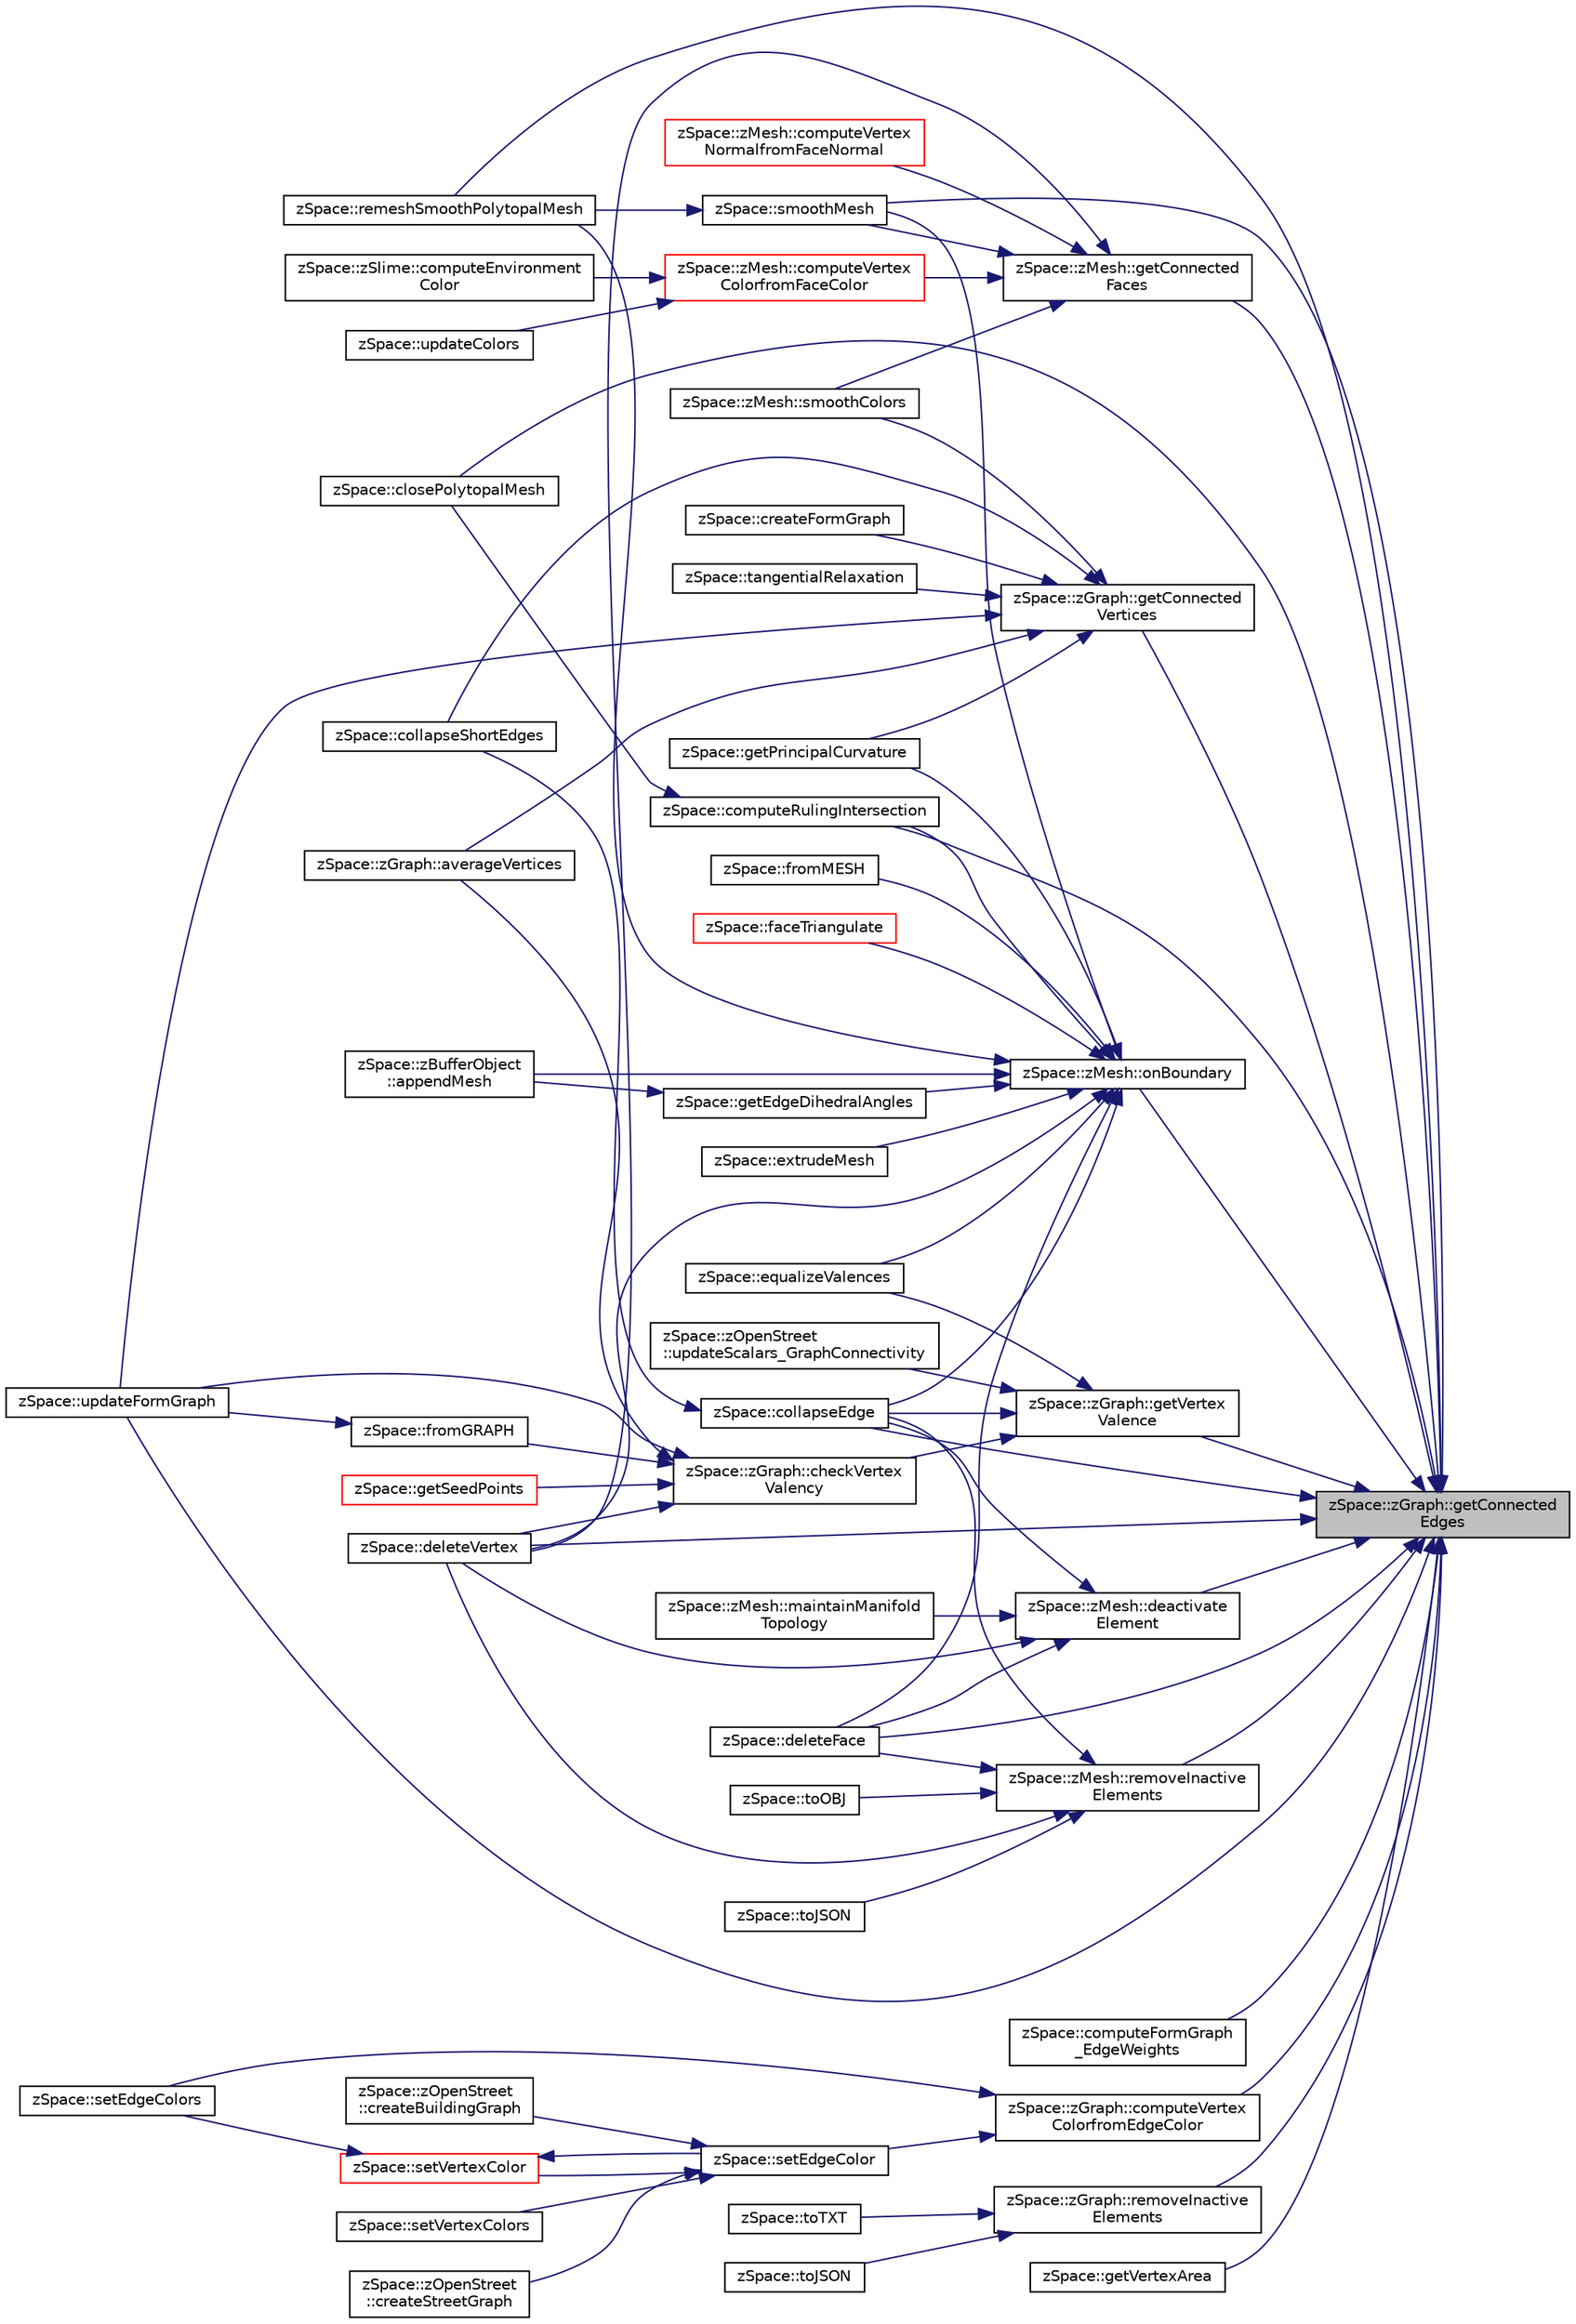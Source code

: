 digraph "zSpace::zGraph::getConnectedEdges"
{
 // LATEX_PDF_SIZE
  edge [fontname="Helvetica",fontsize="10",labelfontname="Helvetica",labelfontsize="10"];
  node [fontname="Helvetica",fontsize="10",shape=record];
  rankdir="RL";
  Node183 [label="zSpace::zGraph::getConnected\lEdges",height=0.2,width=0.4,color="black", fillcolor="grey75", style="filled", fontcolor="black",tooltip="This method gets the edges connected to input zVertex or zEdge."];
  Node183 -> Node184 [dir="back",color="midnightblue",fontsize="10",style="solid",fontname="Helvetica"];
  Node184 [label="zSpace::remeshSmoothPolytopalMesh",height=0.2,width=0.4,color="black", fillcolor="white", style="filled",URL="$group__z_polytopal.html#ga5dd7e372cf8287c0434778b2e58d41f1",tooltip="This method remeshes the smoothed polytopal mesh to have rulings in ony one direction."];
  Node183 -> Node185 [dir="back",color="midnightblue",fontsize="10",style="solid",fontname="Helvetica"];
  Node185 [label="zSpace::computeRulingIntersection",height=0.2,width=0.4,color="black", fillcolor="white", style="filled",URL="$group__z_polytopal.html#gaa5323f4fa138b179b6e1d7a49007cfa4",tooltip="This method computes the ruling intersetions."];
  Node185 -> Node186 [dir="back",color="midnightblue",fontsize="10",style="solid",fontname="Helvetica"];
  Node186 [label="zSpace::closePolytopalMesh",height=0.2,width=0.4,color="black", fillcolor="white", style="filled",URL="$group__z_polytopal.html#gae190027ab219b334781def349d7b08fb",tooltip="This method closes the smooth polytopal mesh."];
  Node183 -> Node186 [dir="back",color="midnightblue",fontsize="10",style="solid",fontname="Helvetica"];
  Node183 -> Node187 [dir="back",color="midnightblue",fontsize="10",style="solid",fontname="Helvetica"];
  Node187 [label="zSpace::computeFormGraph\l_EdgeWeights",height=0.2,width=0.4,color="black", fillcolor="white", style="filled",URL="$group__z_polytopal.html#ga99afc82e0233ac5ab8729972e84b4d31",tooltip="This method computes the form graph edge weights based on the force volume mesh face areas."];
  Node183 -> Node188 [dir="back",color="midnightblue",fontsize="10",style="solid",fontname="Helvetica"];
  Node188 [label="zSpace::updateFormGraph",height=0.2,width=0.4,color="black", fillcolor="white", style="filled",URL="$group__z_polytopal.html#ga4e6850be5b5333e95b01d524d2a51d79",tooltip="This method updates the form diagram."];
  Node183 -> Node189 [dir="back",color="midnightblue",fontsize="10",style="solid",fontname="Helvetica"];
  Node189 [label="zSpace::zGraph::getConnected\lVertices",height=0.2,width=0.4,color="black", fillcolor="white", style="filled",URL="$classz_space_1_1z_graph.html#a75a017ecad7ec54a9fdc207b163a0972",tooltip="This method gets the vertices connected to input zVertex."];
  Node189 -> Node190 [dir="back",color="midnightblue",fontsize="10",style="solid",fontname="Helvetica"];
  Node190 [label="zSpace::createFormGraph",height=0.2,width=0.4,color="black", fillcolor="white", style="filled",URL="$group__z_polytopal.html#gaf287517e616400c266239e2aa3562b3e",tooltip="This method creates the center line graph based on the input volume meshes."];
  Node189 -> Node188 [dir="back",color="midnightblue",fontsize="10",style="solid",fontname="Helvetica"];
  Node189 -> Node191 [dir="back",color="midnightblue",fontsize="10",style="solid",fontname="Helvetica"];
  Node191 [label="zSpace::zGraph::averageVertices",height=0.2,width=0.4,color="black", fillcolor="white", style="filled",URL="$classz_space_1_1z_graph.html#accb333667ce5e961ceea4148a6c1791f",tooltip="This method averages the positions of vertex except for the ones on the boundary."];
  Node189 -> Node192 [dir="back",color="midnightblue",fontsize="10",style="solid",fontname="Helvetica"];
  Node192 [label="zSpace::zMesh::smoothColors",height=0.2,width=0.4,color="black", fillcolor="white", style="filled",URL="$classz_space_1_1z_mesh.html#a63e68abd857c24a63ad06d426b112d11",tooltip="This method smoothens the color attributes."];
  Node189 -> Node193 [dir="back",color="midnightblue",fontsize="10",style="solid",fontname="Helvetica"];
  Node193 [label="zSpace::collapseShortEdges",height=0.2,width=0.4,color="black", fillcolor="white", style="filled",URL="$group__z_mesh_modifiers.html#ga14350e97740cec4f835125fb286fc071",tooltip="This method collapses an edge shorter than the given minimum edge length value if the collapsing does..."];
  Node189 -> Node194 [dir="back",color="midnightblue",fontsize="10",style="solid",fontname="Helvetica"];
  Node194 [label="zSpace::tangentialRelaxation",height=0.2,width=0.4,color="black", fillcolor="white", style="filled",URL="$group__z_mesh_modifiers.html#gae42402c3129540241452c44109dcd068",tooltip="This method applies an iterative smoothing to the mesh by moving the vertex but constrained to its ta..."];
  Node189 -> Node195 [dir="back",color="midnightblue",fontsize="10",style="solid",fontname="Helvetica"];
  Node195 [label="zSpace::getPrincipalCurvature",height=0.2,width=0.4,color="black", fillcolor="white", style="filled",URL="$group__z_mesh_utilities.html#ga1e60d7d324e3a491f9e60060fa3258e2",tooltip="This method computes the local curvature of the mesh vertices."];
  Node183 -> Node196 [dir="back",color="midnightblue",fontsize="10",style="solid",fontname="Helvetica"];
  Node196 [label="zSpace::zGraph::getVertex\lValence",height=0.2,width=0.4,color="black", fillcolor="white", style="filled",URL="$classz_space_1_1z_graph.html#aa5b1403b1a2992d1c8a39f76dea393e3",tooltip="This method calculate the valency of the input zVertex."];
  Node196 -> Node197 [dir="back",color="midnightblue",fontsize="10",style="solid",fontname="Helvetica"];
  Node197 [label="zSpace::zOpenStreet\l::updateScalars_GraphConnectivity",height=0.2,width=0.4,color="black", fillcolor="white", style="filled",URL="$classz_space_1_1z_open_street.html#a832d06aa1ecf8fed5e82b6447a0cf278",tooltip="This method updates the scalars in the scalar field based on input graph connectivity."];
  Node196 -> Node198 [dir="back",color="midnightblue",fontsize="10",style="solid",fontname="Helvetica"];
  Node198 [label="zSpace::zGraph::checkVertex\lValency",height=0.2,width=0.4,color="black", fillcolor="white", style="filled",URL="$classz_space_1_1z_graph.html#a9e23625758374dac9bf02ac15961dfa2",tooltip="This method determines if input zVertex valency is equal to the input valence number."];
  Node198 -> Node188 [dir="back",color="midnightblue",fontsize="10",style="solid",fontname="Helvetica"];
  Node198 -> Node199 [dir="back",color="midnightblue",fontsize="10",style="solid",fontname="Helvetica"];
  Node199 [label="zSpace::getSeedPoints",height=0.2,width=0.4,color="red", fillcolor="white", style="filled",URL="$group__z_stream_lines2_d.html#ga0e134353ee94a16509a6a41f8aef3d69",tooltip="This method computes the seed points."];
  Node198 -> Node191 [dir="back",color="midnightblue",fontsize="10",style="solid",fontname="Helvetica"];
  Node198 -> Node201 [dir="back",color="midnightblue",fontsize="10",style="solid",fontname="Helvetica"];
  Node201 [label="zSpace::deleteVertex",height=0.2,width=0.4,color="black", fillcolor="white", style="filled",URL="$group__z_mesh_modifiers.html#ga20644ac4933b8ae055b0eb47a9df8420",tooltip="This method deletes the mesh vertex given by the input vertex index."];
  Node198 -> Node202 [dir="back",color="midnightblue",fontsize="10",style="solid",fontname="Helvetica"];
  Node202 [label="zSpace::fromGRAPH",height=0.2,width=0.4,color="black", fillcolor="white", style="filled",URL="$group__z_i_o___dynamics.html#ga96ee1fee284e64fb449cef68c4216aba",tooltip="This method creates a container of particles with the positions initiaised at the graph vertex positi..."];
  Node202 -> Node188 [dir="back",color="midnightblue",fontsize="10",style="solid",fontname="Helvetica"];
  Node196 -> Node203 [dir="back",color="midnightblue",fontsize="10",style="solid",fontname="Helvetica"];
  Node203 [label="zSpace::collapseEdge",height=0.2,width=0.4,color="black", fillcolor="white", style="filled",URL="$group__z_mesh_modifiers.html#ga77533a4e95924fa8c030ba013eef1ec6",tooltip="This method collapses an edge into a vertex."];
  Node203 -> Node193 [dir="back",color="midnightblue",fontsize="10",style="solid",fontname="Helvetica"];
  Node196 -> Node204 [dir="back",color="midnightblue",fontsize="10",style="solid",fontname="Helvetica"];
  Node204 [label="zSpace::equalizeValences",height=0.2,width=0.4,color="black", fillcolor="white", style="filled",URL="$group__z_mesh_modifiers.html#ga50d27f458f57c4f90fa9242b05ded2d2",tooltip="This method equalizes the vertex valences by flipping edges of the input triangulated mesh...."];
  Node183 -> Node205 [dir="back",color="midnightblue",fontsize="10",style="solid",fontname="Helvetica"];
  Node205 [label="zSpace::zGraph::computeVertex\lColorfromEdgeColor",height=0.2,width=0.4,color="black", fillcolor="white", style="filled",URL="$classz_space_1_1z_graph.html#a654f5d383500ccf87c9c7f87bc8301c4",tooltip="This method computes the vertex colors based on the face colors."];
  Node205 -> Node206 [dir="back",color="midnightblue",fontsize="10",style="solid",fontname="Helvetica"];
  Node206 [label="zSpace::setEdgeColor",height=0.2,width=0.4,color="black", fillcolor="white", style="filled",URL="$group__z_graph_utilities.html#ga2ef9ee7a2c33012bc55bc2592fa6ffdb",tooltip="This method sets edge color of all the edges to the input color."];
  Node206 -> Node207 [dir="back",color="midnightblue",fontsize="10",style="solid",fontname="Helvetica"];
  Node207 [label="zSpace::zOpenStreet\l::createStreetGraph",height=0.2,width=0.4,color="black", fillcolor="white", style="filled",URL="$classz_space_1_1z_open_street.html#a904bd1ba411b9cc0b439f06c409386b9",tooltip="This method creates the street graph from the OSM data."];
  Node206 -> Node208 [dir="back",color="midnightblue",fontsize="10",style="solid",fontname="Helvetica"];
  Node208 [label="zSpace::zOpenStreet\l::createBuildingGraph",height=0.2,width=0.4,color="black", fillcolor="white", style="filled",URL="$classz_space_1_1z_open_street.html#a1c815f333ca41c75227a60c76db85884",tooltip="This method creates the building graph from the OSM data."];
  Node206 -> Node209 [dir="back",color="midnightblue",fontsize="10",style="solid",fontname="Helvetica"];
  Node209 [label="zSpace::setVertexColor",height=0.2,width=0.4,color="red", fillcolor="white", style="filled",URL="$group__z_graph_utilities.html#ga7cd47e65d56a0587e3ca4babd1c233e3",tooltip="This method sets vertex color of all the vertices to the input color."];
  Node209 -> Node206 [dir="back",color="midnightblue",fontsize="10",style="solid",fontname="Helvetica"];
  Node209 -> Node210 [dir="back",color="midnightblue",fontsize="10",style="solid",fontname="Helvetica"];
  Node210 [label="zSpace::setEdgeColors",height=0.2,width=0.4,color="black", fillcolor="white", style="filled",URL="$group__z_graph_utilities.html#ga3aa9b12c327be41d5cd6400e8a64aa4d",tooltip="This method sets edge color of all the vertices with the input color contatiner."];
  Node206 -> Node215 [dir="back",color="midnightblue",fontsize="10",style="solid",fontname="Helvetica"];
  Node215 [label="zSpace::setVertexColors",height=0.2,width=0.4,color="black", fillcolor="white", style="filled",URL="$group__z_graph_utilities.html#gaa088392382ec3b36cc77066a4392349c",tooltip="This method sets vertex color of all the vertices with the input color contatiner."];
  Node205 -> Node210 [dir="back",color="midnightblue",fontsize="10",style="solid",fontname="Helvetica"];
  Node183 -> Node216 [dir="back",color="midnightblue",fontsize="10",style="solid",fontname="Helvetica"];
  Node216 [label="zSpace::zGraph::removeInactive\lElements",height=0.2,width=0.4,color="black", fillcolor="white", style="filled",URL="$classz_space_1_1z_graph.html#afdd947e992fda2487ef6a5a3487d9e6b",tooltip="This method removes inactive elements from the array connected with the input type."];
  Node216 -> Node217 [dir="back",color="midnightblue",fontsize="10",style="solid",fontname="Helvetica"];
  Node217 [label="zSpace::toTXT",height=0.2,width=0.4,color="black", fillcolor="white", style="filled",URL="$group__z_i_o___graph.html#ga6578d361dabd565a48e2093a80e6f8b6",tooltip="This method exports zGraph to a TXT file format."];
  Node216 -> Node218 [dir="back",color="midnightblue",fontsize="10",style="solid",fontname="Helvetica"];
  Node218 [label="zSpace::toJSON",height=0.2,width=0.4,color="black", fillcolor="white", style="filled",URL="$group__z_i_o___graph.html#gac49cfef1063731952f6decc21775c747",tooltip="This method exports zGraph to a JSON file format using JSON Modern Library."];
  Node183 -> Node219 [dir="back",color="midnightblue",fontsize="10",style="solid",fontname="Helvetica"];
  Node219 [label="zSpace::zMesh::getConnected\lFaces",height=0.2,width=0.4,color="black", fillcolor="white", style="filled",URL="$classz_space_1_1z_mesh.html#af37006a17bd4e6945860281a4cbef861",tooltip="This method gets the faces connected to input zVertex or zFace."];
  Node219 -> Node220 [dir="back",color="midnightblue",fontsize="10",style="solid",fontname="Helvetica"];
  Node220 [label="zSpace::zMesh::computeVertex\lColorfromFaceColor",height=0.2,width=0.4,color="red", fillcolor="white", style="filled",URL="$classz_space_1_1z_mesh.html#ae519ccec31ffee9fa16596724e04130c",tooltip="This method computes the vertex colors based on the face colors."];
  Node220 -> Node221 [dir="back",color="midnightblue",fontsize="10",style="solid",fontname="Helvetica"];
  Node221 [label="zSpace::zSlime::computeEnvironment\lColor",height=0.2,width=0.4,color="black", fillcolor="white", style="filled",URL="$classz_space_1_1z_slime.html#ade21722b5fa86c56ba25f733e060c79f",tooltip="This method computes the color value of each cell in the environment based on chemical A or agent occ..."];
  Node220 -> Node222 [dir="back",color="midnightblue",fontsize="10",style="solid",fontname="Helvetica"];
  Node222 [label="zSpace::updateColors",height=0.2,width=0.4,color="black", fillcolor="white", style="filled",URL="$group__z_field2_d_utilities.html#ga2b8f595bd1fccaa3086c7d841f3137c7",tooltip="This method updates the color values of the field mesh based on the scalar values...."];
  Node219 -> Node192 [dir="back",color="midnightblue",fontsize="10",style="solid",fontname="Helvetica"];
  Node219 -> Node224 [dir="back",color="midnightblue",fontsize="10",style="solid",fontname="Helvetica"];
  Node224 [label="zSpace::zMesh::computeVertex\lNormalfromFaceNormal",height=0.2,width=0.4,color="red", fillcolor="white", style="filled",URL="$classz_space_1_1z_mesh.html#ac27b3838590a838a11243e4fd6ad0b6d",tooltip="This method computes the vertex normals based on the face normals."];
  Node219 -> Node201 [dir="back",color="midnightblue",fontsize="10",style="solid",fontname="Helvetica"];
  Node219 -> Node232 [dir="back",color="midnightblue",fontsize="10",style="solid",fontname="Helvetica"];
  Node232 [label="zSpace::smoothMesh",height=0.2,width=0.4,color="black", fillcolor="white", style="filled",URL="$group__z_mesh_modifiers.html#ga41f9be96453c21ac7b33b2991c284775",tooltip="This method applies Catmull-Clark subdivision to the mesh."];
  Node232 -> Node184 [dir="back",color="midnightblue",fontsize="10",style="solid",fontname="Helvetica"];
  Node183 -> Node240 [dir="back",color="midnightblue",fontsize="10",style="solid",fontname="Helvetica"];
  Node240 [label="zSpace::zMesh::onBoundary",height=0.2,width=0.4,color="black", fillcolor="white", style="filled",URL="$classz_space_1_1z_mesh.html#aca5218f8a8b5c5f1cde25440d08c57d6",tooltip="This method determines if input zVertex or zEdge or zFace is on the boundary."];
  Node240 -> Node184 [dir="back",color="midnightblue",fontsize="10",style="solid",fontname="Helvetica"];
  Node240 -> Node185 [dir="back",color="midnightblue",fontsize="10",style="solid",fontname="Helvetica"];
  Node240 -> Node235 [dir="back",color="midnightblue",fontsize="10",style="solid",fontname="Helvetica"];
  Node235 [label="zSpace::zBufferObject\l::appendMesh",height=0.2,width=0.4,color="black", fillcolor="white", style="filled",URL="$classz_space_1_1z_buffer_object.html#ac5e8e4b2d6a21dbf4e59ed55a8b8bc58",tooltip="This method appends zMesh to the buffer."];
  Node240 -> Node227 [dir="back",color="midnightblue",fontsize="10",style="solid",fontname="Helvetica"];
  Node227 [label="zSpace::faceTriangulate",height=0.2,width=0.4,color="red", fillcolor="white", style="filled",URL="$group__z_mesh_modifiers.html#ga436ab6f006de6e8dcd08c030fed4feb1",tooltip="This method triangulates the input face of the mesh."];
  Node240 -> Node201 [dir="back",color="midnightblue",fontsize="10",style="solid",fontname="Helvetica"];
  Node240 -> Node241 [dir="back",color="midnightblue",fontsize="10",style="solid",fontname="Helvetica"];
  Node241 [label="zSpace::deleteFace",height=0.2,width=0.4,color="black", fillcolor="white", style="filled",URL="$group__z_mesh_modifiers.html#ga24ab0fcd418ba91e387838fdc4711787",tooltip="This method deletes the mesh face given by the input face index."];
  Node240 -> Node203 [dir="back",color="midnightblue",fontsize="10",style="solid",fontname="Helvetica"];
  Node240 -> Node232 [dir="back",color="midnightblue",fontsize="10",style="solid",fontname="Helvetica"];
  Node240 -> Node204 [dir="back",color="midnightblue",fontsize="10",style="solid",fontname="Helvetica"];
  Node240 -> Node195 [dir="back",color="midnightblue",fontsize="10",style="solid",fontname="Helvetica"];
  Node240 -> Node234 [dir="back",color="midnightblue",fontsize="10",style="solid",fontname="Helvetica"];
  Node234 [label="zSpace::getEdgeDihedralAngles",height=0.2,width=0.4,color="black", fillcolor="white", style="filled",URL="$group__z_mesh_utilities.html#gaf531920d8d86c1c508bec8c71d5d9954",tooltip="This method computes the dihedral angle per edge of zMesh."];
  Node234 -> Node235 [dir="back",color="midnightblue",fontsize="10",style="solid",fontname="Helvetica"];
  Node240 -> Node237 [dir="back",color="midnightblue",fontsize="10",style="solid",fontname="Helvetica"];
  Node237 [label="zSpace::extrudeMesh",height=0.2,width=0.4,color="black", fillcolor="white", style="filled",URL="$group__z_mesh_utilities.html#ga6f2ce938aa8bb72d5b4649115d76d9c8",tooltip="This method returns an extruded mesh from the input mesh."];
  Node240 -> Node242 [dir="back",color="midnightblue",fontsize="10",style="solid",fontname="Helvetica"];
  Node242 [label="zSpace::fromMESH",height=0.2,width=0.4,color="black", fillcolor="white", style="filled",URL="$group__z_i_o___dynamics.html#ga66f0a6b42802025ef65086160d5f85dd",tooltip="This method creates a container of particles with the positions initiaised at the mesh vertex positio..."];
  Node183 -> Node243 [dir="back",color="midnightblue",fontsize="10",style="solid",fontname="Helvetica"];
  Node243 [label="zSpace::zMesh::deactivate\lElement",height=0.2,width=0.4,color="black", fillcolor="white", style="filled",URL="$classz_space_1_1z_mesh.html#aea35829fdb54f511f93cef10c85da66c",tooltip="This method deactivates the input elements from the array connected with the input type."];
  Node243 -> Node244 [dir="back",color="midnightblue",fontsize="10",style="solid",fontname="Helvetica"];
  Node244 [label="zSpace::zMesh::maintainManifold\lTopology",height=0.2,width=0.4,color="black", fillcolor="white", style="filled",URL="$classz_space_1_1z_mesh.html#ae66609043bee62d706443ac5dc47304f",tooltip="This method cleans up the mesh to maintain manifolod topology."];
  Node243 -> Node201 [dir="back",color="midnightblue",fontsize="10",style="solid",fontname="Helvetica"];
  Node243 -> Node241 [dir="back",color="midnightblue",fontsize="10",style="solid",fontname="Helvetica"];
  Node243 -> Node203 [dir="back",color="midnightblue",fontsize="10",style="solid",fontname="Helvetica"];
  Node183 -> Node245 [dir="back",color="midnightblue",fontsize="10",style="solid",fontname="Helvetica"];
  Node245 [label="zSpace::zMesh::removeInactive\lElements",height=0.2,width=0.4,color="black", fillcolor="white", style="filled",URL="$classz_space_1_1z_mesh.html#ab21d59eecb169921b427a7e766d47aa5",tooltip="This method removes inactive elements from the array connected with the input type."];
  Node245 -> Node201 [dir="back",color="midnightblue",fontsize="10",style="solid",fontname="Helvetica"];
  Node245 -> Node241 [dir="back",color="midnightblue",fontsize="10",style="solid",fontname="Helvetica"];
  Node245 -> Node203 [dir="back",color="midnightblue",fontsize="10",style="solid",fontname="Helvetica"];
  Node245 -> Node246 [dir="back",color="midnightblue",fontsize="10",style="solid",fontname="Helvetica"];
  Node246 [label="zSpace::toOBJ",height=0.2,width=0.4,color="black", fillcolor="white", style="filled",URL="$group__z_i_o___mesh.html#ga56d1123fee7864f1a5da2f740b9e589d",tooltip="This method exports zMesh as an OBJ file."];
  Node245 -> Node247 [dir="back",color="midnightblue",fontsize="10",style="solid",fontname="Helvetica"];
  Node247 [label="zSpace::toJSON",height=0.2,width=0.4,color="black", fillcolor="white", style="filled",URL="$group__z_i_o___mesh.html#ga6fccda275363a86353d2750673122d6f",tooltip="This method exports zMesh to a JSON file format using JSON Modern Library."];
  Node183 -> Node201 [dir="back",color="midnightblue",fontsize="10",style="solid",fontname="Helvetica"];
  Node183 -> Node241 [dir="back",color="midnightblue",fontsize="10",style="solid",fontname="Helvetica"];
  Node183 -> Node203 [dir="back",color="midnightblue",fontsize="10",style="solid",fontname="Helvetica"];
  Node183 -> Node232 [dir="back",color="midnightblue",fontsize="10",style="solid",fontname="Helvetica"];
  Node183 -> Node248 [dir="back",color="midnightblue",fontsize="10",style="solid",fontname="Helvetica"];
  Node248 [label="zSpace::getVertexArea",height=0.2,width=0.4,color="black", fillcolor="white", style="filled",URL="$group__z_mesh_utilities.html#gad8b0ab5019853bb7e4851014310554d0",tooltip="This method computes the area around every vertex of a mesh based on face centers."];
}
